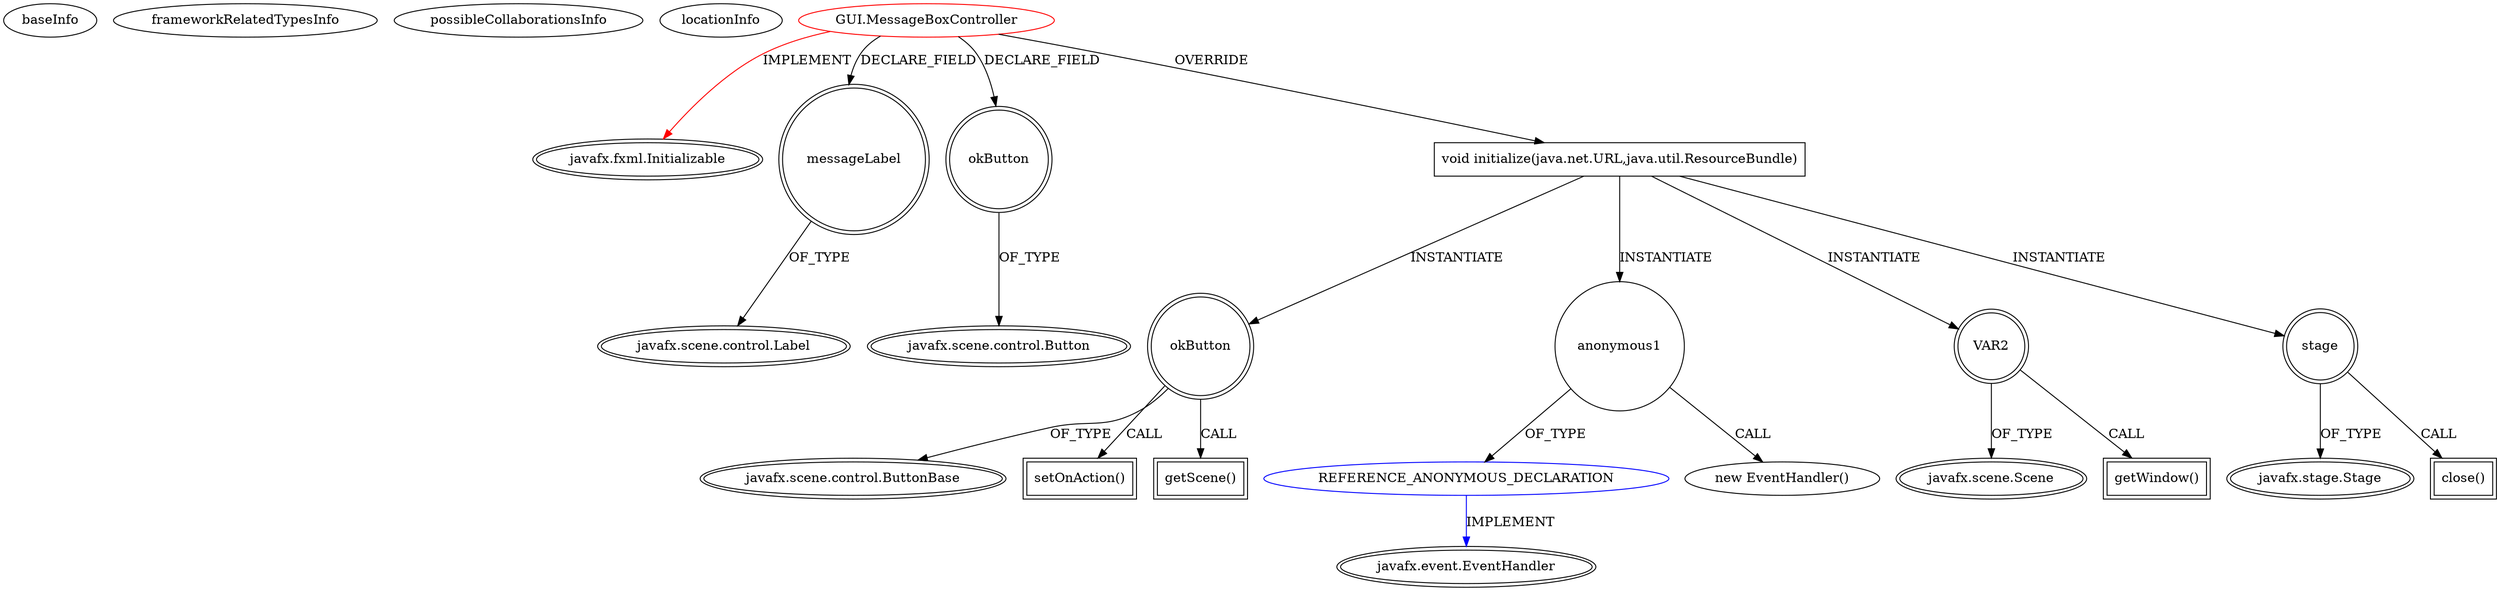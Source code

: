 digraph {
baseInfo[graphId=2323,category="extension_graph",isAnonymous=false,possibleRelation=true]
frameworkRelatedTypesInfo[0="javafx.fxml.Initializable"]
possibleCollaborationsInfo[0="2323~OVERRIDING_METHOD_DECLARATION-INSTANTIATION-~javafx.fxml.Initializable ~javafx.event.EventHandler ~false~true"]
locationInfo[projectName="crosswords-testEnvironment",filePath="/crosswords-testEnvironment/testEnvironment-master/src/GUI/MessageBoxController.java",contextSignature="MessageBoxController",graphId="2323"]
0[label="GUI.MessageBoxController",vertexType="ROOT_CLIENT_CLASS_DECLARATION",isFrameworkType=false,color=red]
1[label="javafx.fxml.Initializable",vertexType="FRAMEWORK_INTERFACE_TYPE",isFrameworkType=true,peripheries=2]
2[label="messageLabel",vertexType="FIELD_DECLARATION",isFrameworkType=true,peripheries=2,shape=circle]
3[label="javafx.scene.control.Label",vertexType="FRAMEWORK_CLASS_TYPE",isFrameworkType=true,peripheries=2]
4[label="okButton",vertexType="FIELD_DECLARATION",isFrameworkType=true,peripheries=2,shape=circle]
5[label="javafx.scene.control.Button",vertexType="FRAMEWORK_CLASS_TYPE",isFrameworkType=true,peripheries=2]
6[label="void initialize(java.net.URL,java.util.ResourceBundle)",vertexType="OVERRIDING_METHOD_DECLARATION",isFrameworkType=false,shape=box]
7[label="okButton",vertexType="VARIABLE_EXPRESION",isFrameworkType=true,peripheries=2,shape=circle]
9[label="javafx.scene.control.ButtonBase",vertexType="FRAMEWORK_CLASS_TYPE",isFrameworkType=true,peripheries=2]
8[label="setOnAction()",vertexType="INSIDE_CALL",isFrameworkType=true,peripheries=2,shape=box]
11[label="anonymous1",vertexType="VARIABLE_EXPRESION",isFrameworkType=false,shape=circle]
12[label="REFERENCE_ANONYMOUS_DECLARATION",vertexType="REFERENCE_ANONYMOUS_DECLARATION",isFrameworkType=false,color=blue]
13[label="javafx.event.EventHandler",vertexType="FRAMEWORK_INTERFACE_TYPE",isFrameworkType=true,peripheries=2]
10[label="new EventHandler()",vertexType="CONSTRUCTOR_CALL",isFrameworkType=false]
14[label="VAR2",vertexType="VARIABLE_EXPRESION",isFrameworkType=true,peripheries=2,shape=circle]
16[label="javafx.scene.Scene",vertexType="FRAMEWORK_CLASS_TYPE",isFrameworkType=true,peripheries=2]
15[label="getWindow()",vertexType="INSIDE_CALL",isFrameworkType=true,peripheries=2,shape=box]
18[label="getScene()",vertexType="INSIDE_CALL",isFrameworkType=true,peripheries=2,shape=box]
19[label="stage",vertexType="VARIABLE_EXPRESION",isFrameworkType=true,peripheries=2,shape=circle]
21[label="javafx.stage.Stage",vertexType="FRAMEWORK_CLASS_TYPE",isFrameworkType=true,peripheries=2]
20[label="close()",vertexType="INSIDE_CALL",isFrameworkType=true,peripheries=2,shape=box]
0->1[label="IMPLEMENT",color=red]
0->2[label="DECLARE_FIELD"]
2->3[label="OF_TYPE"]
0->4[label="DECLARE_FIELD"]
4->5[label="OF_TYPE"]
0->6[label="OVERRIDE"]
6->7[label="INSTANTIATE"]
7->9[label="OF_TYPE"]
7->8[label="CALL"]
6->11[label="INSTANTIATE"]
12->13[label="IMPLEMENT",color=blue]
11->12[label="OF_TYPE"]
11->10[label="CALL"]
6->14[label="INSTANTIATE"]
14->16[label="OF_TYPE"]
14->15[label="CALL"]
7->18[label="CALL"]
6->19[label="INSTANTIATE"]
19->21[label="OF_TYPE"]
19->20[label="CALL"]
}
